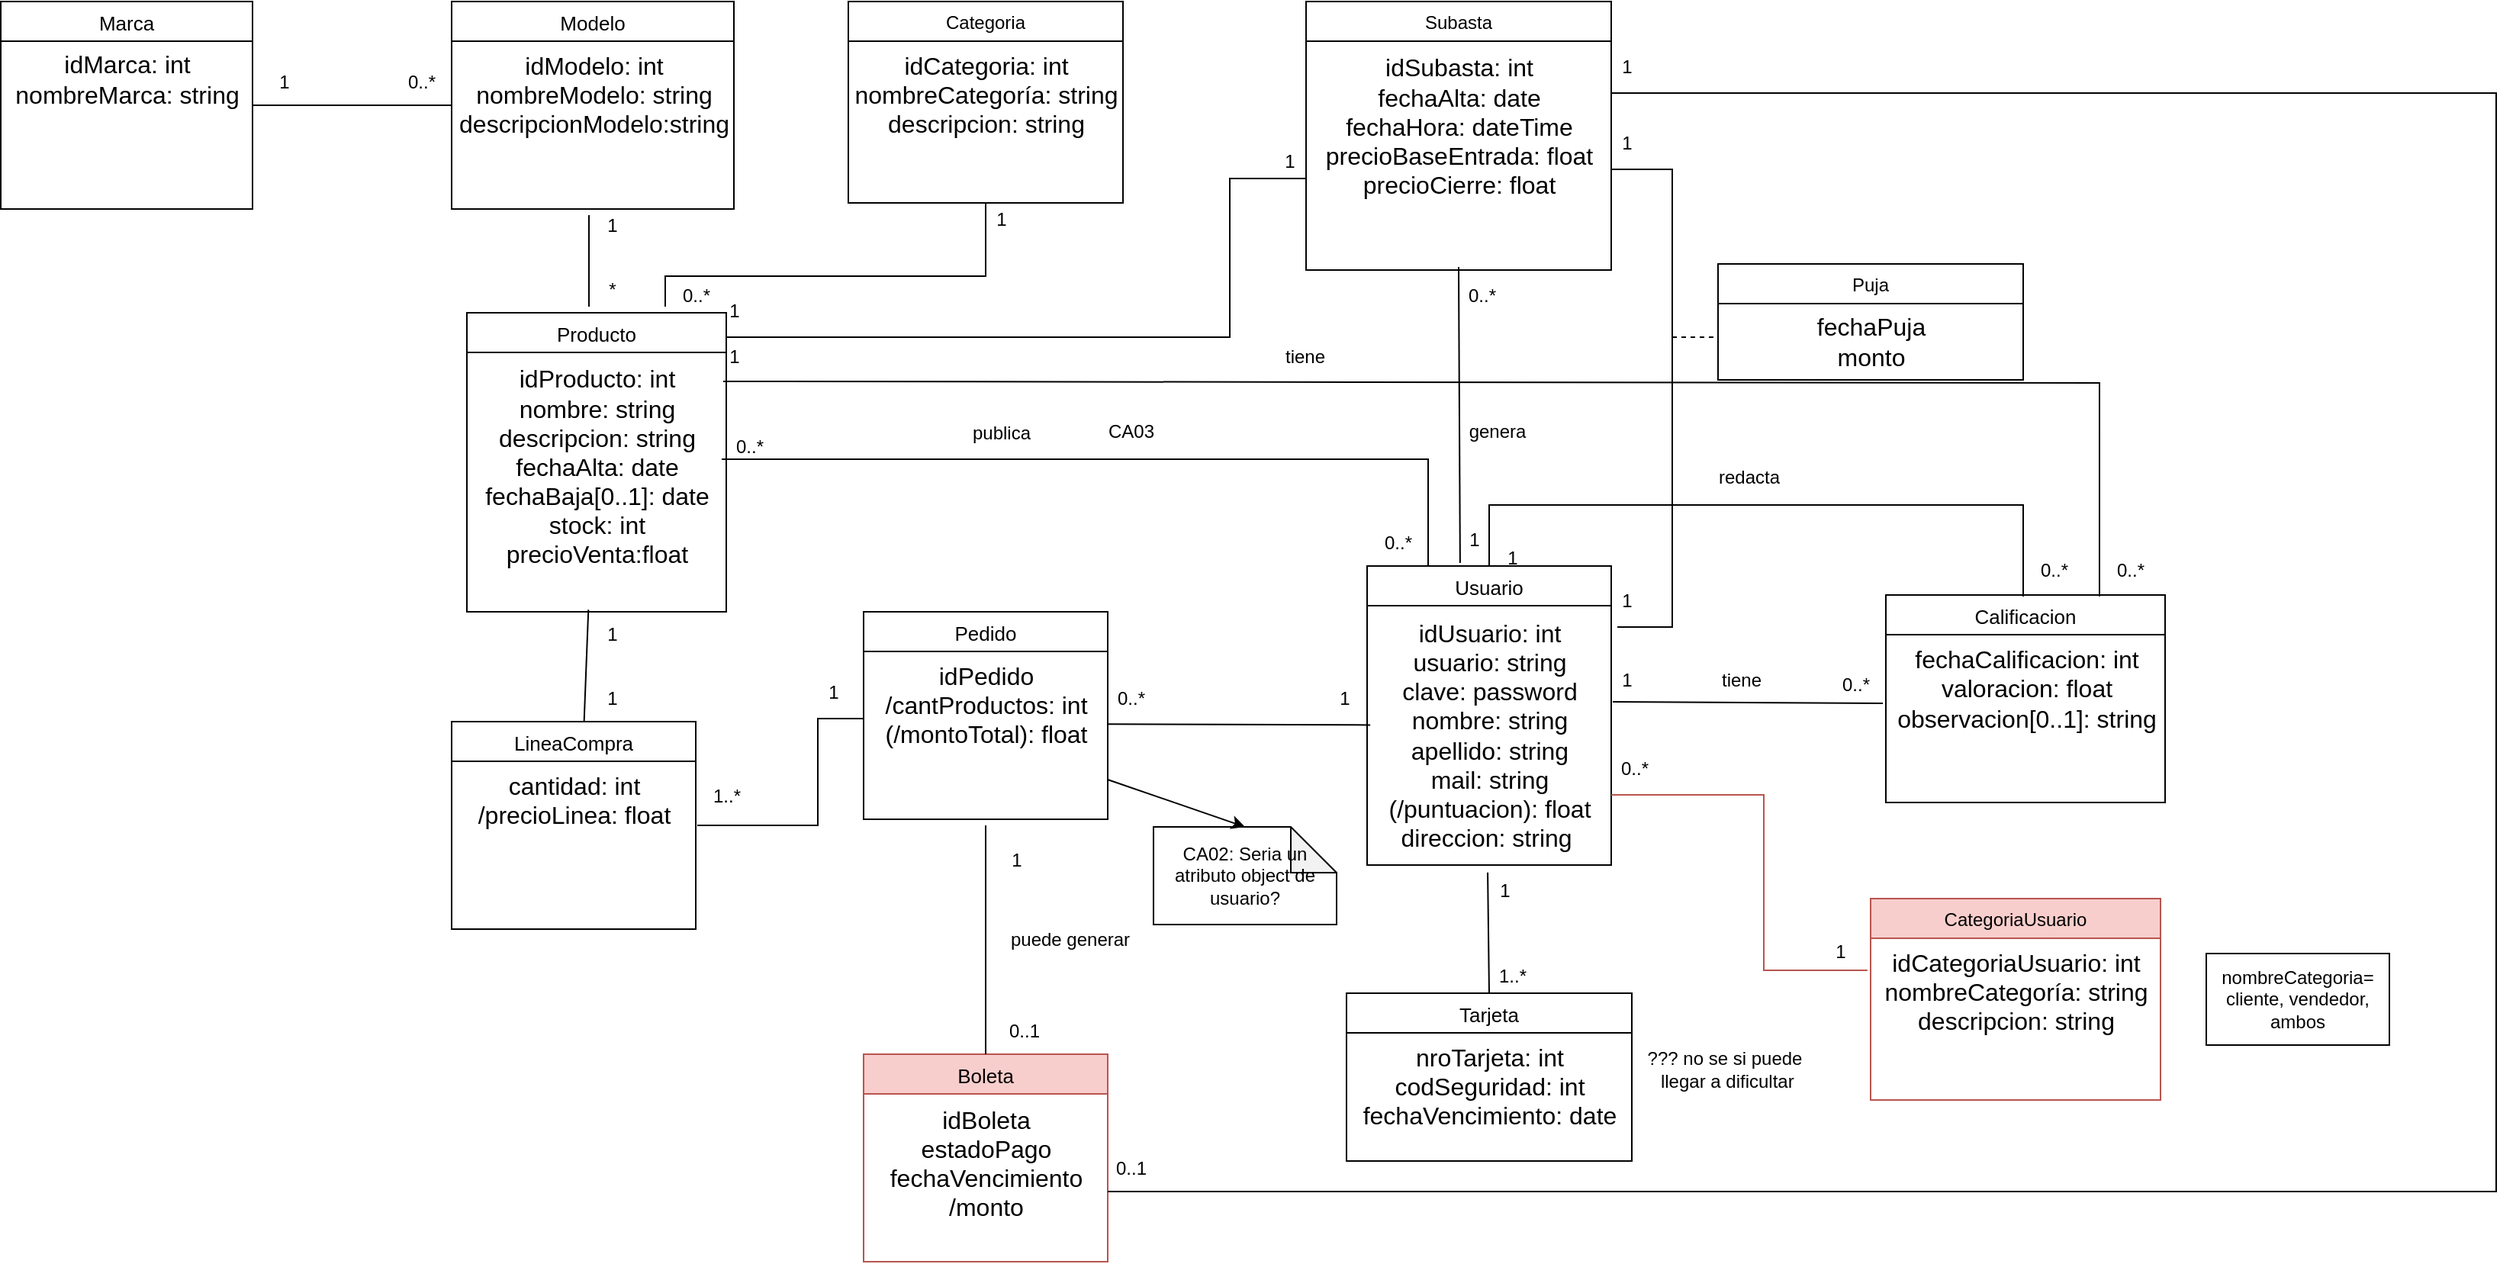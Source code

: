 <mxfile version="24.6.4" type="github">
  <diagram name="diagramaClasesSvS" id="uobrlc5QwxZ93EzpMw6y">
    <mxGraphModel dx="2138" dy="698" grid="1" gridSize="10" guides="1" tooltips="1" connect="1" arrows="1" fold="1" page="1" pageScale="1" pageWidth="827" pageHeight="1169" math="0" shadow="0">
      <root>
        <mxCell id="AqabxxaaFR3CiJ1AvPnt-0" />
        <mxCell id="AqabxxaaFR3CiJ1AvPnt-1" parent="AqabxxaaFR3CiJ1AvPnt-0" />
        <mxCell id="AqabxxaaFR3CiJ1AvPnt-2" value="Usuario" style="swimlane;fontStyle=0;align=center;verticalAlign=top;childLayout=stackLayout;horizontal=1;startSize=26;horizontalStack=0;resizeParent=1;resizeLast=0;collapsible=1;marginBottom=0;rounded=0;shadow=0;strokeWidth=1;fontSize=13;" parent="AqabxxaaFR3CiJ1AvPnt-1" vertex="1">
          <mxGeometry x="480" y="430" width="160" height="196" as="geometry">
            <mxRectangle x="340" y="380" width="170" height="26" as="alternateBounds" />
          </mxGeometry>
        </mxCell>
        <mxCell id="AqabxxaaFR3CiJ1AvPnt-3" value="&lt;div&gt;idUsuario: int&lt;/div&gt;usuario: string&lt;div&gt;clave: password&lt;/div&gt;&lt;div&gt;nombre: string&lt;/div&gt;&lt;div&gt;apellido: string&lt;/div&gt;&lt;div&gt;mail: string&lt;/div&gt;&lt;div&gt;(/puntuacion): float&lt;/div&gt;&lt;div&gt;direccion: string&amp;nbsp;&lt;/div&gt;" style="text;html=1;align=center;verticalAlign=middle;resizable=0;points=[];autosize=1;strokeColor=none;fillColor=none;fontSize=16;" parent="AqabxxaaFR3CiJ1AvPnt-2" vertex="1">
          <mxGeometry y="26" width="160" height="170" as="geometry" />
        </mxCell>
        <mxCell id="AqabxxaaFR3CiJ1AvPnt-4" value="Categoria" style="swimlane;fontStyle=0;align=center;verticalAlign=top;childLayout=stackLayout;horizontal=1;startSize=26;horizontalStack=0;resizeParent=1;resizeLast=0;collapsible=1;marginBottom=0;rounded=0;shadow=0;strokeWidth=1;" parent="AqabxxaaFR3CiJ1AvPnt-1" vertex="1">
          <mxGeometry x="140" y="60" width="180" height="132" as="geometry">
            <mxRectangle x="550" y="140" width="160" height="26" as="alternateBounds" />
          </mxGeometry>
        </mxCell>
        <mxCell id="AqabxxaaFR3CiJ1AvPnt-5" value="&lt;div&gt;idCategoria: int&lt;/div&gt;nombreCategoría: string&lt;div&gt;descripcion: string&lt;/div&gt;" style="text;html=1;align=center;verticalAlign=middle;resizable=0;points=[];autosize=1;strokeColor=none;fillColor=none;fontSize=16;" parent="AqabxxaaFR3CiJ1AvPnt-4" vertex="1">
          <mxGeometry y="26" width="180" height="70" as="geometry" />
        </mxCell>
        <mxCell id="AqabxxaaFR3CiJ1AvPnt-6" value="Producto" style="swimlane;fontStyle=0;align=center;verticalAlign=top;childLayout=stackLayout;horizontal=1;startSize=26;horizontalStack=0;resizeParent=1;resizeLast=0;collapsible=1;marginBottom=0;rounded=0;shadow=0;strokeWidth=1;fontSize=13;" parent="AqabxxaaFR3CiJ1AvPnt-1" vertex="1">
          <mxGeometry x="-110" y="264" width="170" height="196" as="geometry">
            <mxRectangle x="340" y="380" width="170" height="26" as="alternateBounds" />
          </mxGeometry>
        </mxCell>
        <mxCell id="AqabxxaaFR3CiJ1AvPnt-7" value="&lt;div&gt;idProducto: int&lt;/div&gt;nombre: string&lt;div&gt;descripcion: string&lt;/div&gt;&lt;div&gt;fechaAlta: date&lt;/div&gt;&lt;div&gt;fechaBaja[0..1]: date&lt;/div&gt;&lt;div&gt;stock: int&lt;/div&gt;&lt;div&gt;precioVenta:float&lt;/div&gt;" style="text;html=1;align=center;verticalAlign=middle;resizable=0;points=[];autosize=1;strokeColor=none;fillColor=none;fontSize=16;" parent="AqabxxaaFR3CiJ1AvPnt-6" vertex="1">
          <mxGeometry y="26" width="170" height="150" as="geometry" />
        </mxCell>
        <mxCell id="AqabxxaaFR3CiJ1AvPnt-18" value="Modelo" style="swimlane;fontStyle=0;align=center;verticalAlign=top;childLayout=stackLayout;horizontal=1;startSize=26;horizontalStack=0;resizeParent=1;resizeLast=0;collapsible=1;marginBottom=0;rounded=0;shadow=0;strokeWidth=1;fontSize=13;" parent="AqabxxaaFR3CiJ1AvPnt-1" vertex="1">
          <mxGeometry x="-120" y="60" width="185" height="136" as="geometry">
            <mxRectangle x="340" y="380" width="170" height="26" as="alternateBounds" />
          </mxGeometry>
        </mxCell>
        <mxCell id="AqabxxaaFR3CiJ1AvPnt-19" value="&lt;div&gt;idModelo: int&lt;/div&gt;nombreModelo: string&lt;div&gt;descripcionModelo:string&lt;/div&gt;" style="text;html=1;align=center;verticalAlign=middle;resizable=0;points=[];autosize=1;strokeColor=none;fillColor=none;fontSize=16;" parent="AqabxxaaFR3CiJ1AvPnt-18" vertex="1">
          <mxGeometry y="26" width="185" height="70" as="geometry" />
        </mxCell>
        <mxCell id="AqabxxaaFR3CiJ1AvPnt-21" style="edgeStyle=none;curved=1;rounded=0;orthogonalLoop=1;jettySize=auto;html=1;entryX=0;entryY=0.5;entryDx=0;entryDy=0;fontSize=12;startSize=8;endSize=8;endArrow=none;endFill=0;" parent="AqabxxaaFR3CiJ1AvPnt-1" source="AqabxxaaFR3CiJ1AvPnt-22" target="AqabxxaaFR3CiJ1AvPnt-18" edge="1">
          <mxGeometry relative="1" as="geometry" />
        </mxCell>
        <mxCell id="AqabxxaaFR3CiJ1AvPnt-22" value="Marca" style="swimlane;fontStyle=0;align=center;verticalAlign=top;childLayout=stackLayout;horizontal=1;startSize=26;horizontalStack=0;resizeParent=1;resizeLast=0;collapsible=1;marginBottom=0;rounded=0;shadow=0;strokeWidth=1;fontSize=13;" parent="AqabxxaaFR3CiJ1AvPnt-1" vertex="1">
          <mxGeometry x="-415.5" y="60" width="165" height="136" as="geometry">
            <mxRectangle x="340" y="380" width="170" height="26" as="alternateBounds" />
          </mxGeometry>
        </mxCell>
        <mxCell id="AqabxxaaFR3CiJ1AvPnt-23" value="&lt;div&gt;idMarca: int&lt;/div&gt;nombreMarca: string" style="text;html=1;align=center;verticalAlign=middle;resizable=0;points=[];autosize=1;strokeColor=none;fillColor=none;fontSize=16;" parent="AqabxxaaFR3CiJ1AvPnt-22" vertex="1">
          <mxGeometry y="26" width="165" height="50" as="geometry" />
        </mxCell>
        <mxCell id="AqabxxaaFR3CiJ1AvPnt-24" value="Calificacion" style="swimlane;fontStyle=0;align=center;verticalAlign=top;childLayout=stackLayout;horizontal=1;startSize=26;horizontalStack=0;resizeParent=1;resizeLast=0;collapsible=1;marginBottom=0;rounded=0;shadow=0;strokeWidth=1;fontSize=13;" parent="AqabxxaaFR3CiJ1AvPnt-1" vertex="1">
          <mxGeometry x="820" y="449" width="183" height="136" as="geometry">
            <mxRectangle x="340" y="380" width="170" height="26" as="alternateBounds" />
          </mxGeometry>
        </mxCell>
        <mxCell id="AqabxxaaFR3CiJ1AvPnt-25" value="&lt;div&gt;fechaCalificacion: int&lt;/div&gt;valoracion: float&lt;div&gt;observacion[0..1]: string&lt;br&gt;&lt;div&gt;&lt;br&gt;&lt;/div&gt;&lt;/div&gt;" style="text;html=1;align=center;verticalAlign=middle;resizable=0;points=[];autosize=1;strokeColor=none;fillColor=none;fontSize=16;" parent="AqabxxaaFR3CiJ1AvPnt-24" vertex="1">
          <mxGeometry y="26" width="183" height="90" as="geometry" />
        </mxCell>
        <mxCell id="Qm0mAu9XDyj_B8wbn4-K-0" value="" style="endArrow=none;html=1;rounded=0;exitX=0.2;exitY=0.967;exitDx=0;exitDy=0;exitPerimeter=0;entryX=0.95;entryY=0.9;entryDx=0;entryDy=0;entryPerimeter=0;" parent="AqabxxaaFR3CiJ1AvPnt-1" source="Qm0mAu9XDyj_B8wbn4-K-1" target="Qm0mAu9XDyj_B8wbn4-K-2" edge="1">
          <mxGeometry width="50" height="50" relative="1" as="geometry">
            <mxPoint x="770" y="560" as="sourcePoint" />
            <mxPoint x="820" y="510" as="targetPoint" />
          </mxGeometry>
        </mxCell>
        <mxCell id="Qm0mAu9XDyj_B8wbn4-K-1" value="1" style="text;html=1;align=center;verticalAlign=middle;resizable=0;points=[];autosize=1;strokeColor=none;fillColor=none;" parent="AqabxxaaFR3CiJ1AvPnt-1" vertex="1">
          <mxGeometry x="635" y="490" width="30" height="30" as="geometry" />
        </mxCell>
        <mxCell id="Qm0mAu9XDyj_B8wbn4-K-2" value="0..*" style="text;html=1;align=center;verticalAlign=middle;resizable=0;points=[];autosize=1;strokeColor=none;fillColor=none;" parent="AqabxxaaFR3CiJ1AvPnt-1" vertex="1">
          <mxGeometry x="780" y="493" width="40" height="30" as="geometry" />
        </mxCell>
        <mxCell id="Qm0mAu9XDyj_B8wbn4-K-4" value="" style="endArrow=none;html=1;rounded=0;entryX=0.5;entryY=0;entryDx=0;entryDy=0;" parent="AqabxxaaFR3CiJ1AvPnt-1" target="AqabxxaaFR3CiJ1AvPnt-2" edge="1">
          <mxGeometry width="50" height="50" relative="1" as="geometry">
            <mxPoint x="910" y="450" as="sourcePoint" />
            <mxPoint x="960" y="400" as="targetPoint" />
            <Array as="points">
              <mxPoint x="910" y="390" />
              <mxPoint x="740" y="390" />
              <mxPoint x="560" y="390" />
            </Array>
          </mxGeometry>
        </mxCell>
        <mxCell id="Qm0mAu9XDyj_B8wbn4-K-5" value="tiene" style="text;html=1;align=center;verticalAlign=middle;resizable=0;points=[];autosize=1;strokeColor=none;fillColor=none;" parent="AqabxxaaFR3CiJ1AvPnt-1" vertex="1">
          <mxGeometry x="700" y="490" width="50" height="30" as="geometry" />
        </mxCell>
        <mxCell id="Qm0mAu9XDyj_B8wbn4-K-6" value="1" style="text;html=1;align=center;verticalAlign=middle;resizable=0;points=[];autosize=1;strokeColor=none;fillColor=none;" parent="AqabxxaaFR3CiJ1AvPnt-1" vertex="1">
          <mxGeometry x="560" y="410" width="30" height="30" as="geometry" />
        </mxCell>
        <mxCell id="Qm0mAu9XDyj_B8wbn4-K-7" value="redacta" style="text;html=1;align=center;verticalAlign=middle;resizable=0;points=[];autosize=1;strokeColor=none;fillColor=none;" parent="AqabxxaaFR3CiJ1AvPnt-1" vertex="1">
          <mxGeometry x="700" y="357" width="60" height="30" as="geometry" />
        </mxCell>
        <mxCell id="Qm0mAu9XDyj_B8wbn4-K-8" value="0..*" style="text;html=1;align=center;verticalAlign=middle;resizable=0;points=[];autosize=1;strokeColor=none;fillColor=none;" parent="AqabxxaaFR3CiJ1AvPnt-1" vertex="1">
          <mxGeometry x="910" y="418" width="40" height="30" as="geometry" />
        </mxCell>
        <mxCell id="Qm0mAu9XDyj_B8wbn4-K-11" value="Pedido" style="swimlane;fontStyle=0;align=center;verticalAlign=top;childLayout=stackLayout;horizontal=1;startSize=26;horizontalStack=0;resizeParent=1;resizeLast=0;collapsible=1;marginBottom=0;rounded=0;shadow=0;strokeWidth=1;fontSize=13;" parent="AqabxxaaFR3CiJ1AvPnt-1" vertex="1">
          <mxGeometry x="150" y="460" width="160" height="136" as="geometry">
            <mxRectangle x="340" y="380" width="170" height="26" as="alternateBounds" />
          </mxGeometry>
        </mxCell>
        <mxCell id="Qm0mAu9XDyj_B8wbn4-K-12" value="&lt;div&gt;idPedido&lt;/div&gt;&lt;div&gt;/cantProductos: int&lt;/div&gt;&lt;div&gt;(/montoTotal): float&lt;/div&gt;" style="text;html=1;align=center;verticalAlign=middle;resizable=0;points=[];autosize=1;strokeColor=none;fillColor=none;fontSize=16;" parent="Qm0mAu9XDyj_B8wbn4-K-11" vertex="1">
          <mxGeometry y="26" width="160" height="70" as="geometry" />
        </mxCell>
        <mxCell id="Qm0mAu9XDyj_B8wbn4-K-13" value="" style="endArrow=none;html=1;rounded=0;exitX=1;exitY=0.68;exitDx=0;exitDy=0;exitPerimeter=0;entryX=0.013;entryY=0.46;entryDx=0;entryDy=0;entryPerimeter=0;" parent="AqabxxaaFR3CiJ1AvPnt-1" source="Qm0mAu9XDyj_B8wbn4-K-12" target="AqabxxaaFR3CiJ1AvPnt-3" edge="1">
          <mxGeometry width="50" height="50" relative="1" as="geometry">
            <mxPoint x="430" y="570" as="sourcePoint" />
            <mxPoint x="480" y="520" as="targetPoint" />
          </mxGeometry>
        </mxCell>
        <mxCell id="Qm0mAu9XDyj_B8wbn4-K-14" value="1" style="text;html=1;align=center;verticalAlign=middle;resizable=0;points=[];autosize=1;strokeColor=none;fillColor=none;" parent="AqabxxaaFR3CiJ1AvPnt-1" vertex="1">
          <mxGeometry x="450" y="502" width="30" height="30" as="geometry" />
        </mxCell>
        <mxCell id="Qm0mAu9XDyj_B8wbn4-K-15" value="0..*" style="text;html=1;align=center;verticalAlign=middle;resizable=0;points=[];autosize=1;strokeColor=none;fillColor=none;rotation=0;" parent="AqabxxaaFR3CiJ1AvPnt-1" vertex="1">
          <mxGeometry x="305" y="502" width="40" height="30" as="geometry" />
        </mxCell>
        <mxCell id="Qm0mAu9XDyj_B8wbn4-K-16" value="CA02: Seria un atributo object de usuario?" style="shape=note;whiteSpace=wrap;html=1;backgroundOutline=1;darkOpacity=0.05;" parent="AqabxxaaFR3CiJ1AvPnt-1" vertex="1">
          <mxGeometry x="340" y="601" width="120" height="64" as="geometry" />
        </mxCell>
        <mxCell id="Qm0mAu9XDyj_B8wbn4-K-17" value="" style="endArrow=classic;html=1;rounded=0;entryX=0.5;entryY=0;entryDx=0;entryDy=0;entryPerimeter=0;" parent="AqabxxaaFR3CiJ1AvPnt-1" target="Qm0mAu9XDyj_B8wbn4-K-16" edge="1">
          <mxGeometry width="50" height="50" relative="1" as="geometry">
            <mxPoint x="310" y="570" as="sourcePoint" />
            <mxPoint x="450" y="540" as="targetPoint" />
          </mxGeometry>
        </mxCell>
        <mxCell id="Qm0mAu9XDyj_B8wbn4-K-18" value="LineaCompra" style="swimlane;fontStyle=0;align=center;verticalAlign=top;childLayout=stackLayout;horizontal=1;startSize=26;horizontalStack=0;resizeParent=1;resizeLast=0;collapsible=1;marginBottom=0;rounded=0;shadow=0;strokeWidth=1;fontSize=13;" parent="AqabxxaaFR3CiJ1AvPnt-1" vertex="1">
          <mxGeometry x="-120" y="532" width="160" height="136" as="geometry">
            <mxRectangle x="340" y="380" width="170" height="26" as="alternateBounds" />
          </mxGeometry>
        </mxCell>
        <mxCell id="Qm0mAu9XDyj_B8wbn4-K-19" value="cantidad: int&lt;div&gt;/precioLinea: float&lt;br&gt;&lt;div&gt;&lt;br&gt;&lt;/div&gt;&lt;/div&gt;" style="text;html=1;align=center;verticalAlign=middle;resizable=0;points=[];autosize=1;strokeColor=none;fillColor=none;fontSize=16;" parent="Qm0mAu9XDyj_B8wbn4-K-18" vertex="1">
          <mxGeometry y="26" width="160" height="70" as="geometry" />
        </mxCell>
        <mxCell id="Qm0mAu9XDyj_B8wbn4-K-20" value="" style="endArrow=none;html=1;rounded=0;" parent="AqabxxaaFR3CiJ1AvPnt-1" edge="1">
          <mxGeometry width="50" height="50" relative="1" as="geometry">
            <mxPoint x="41" y="600" as="sourcePoint" />
            <mxPoint x="150" y="530" as="targetPoint" />
            <Array as="points">
              <mxPoint x="120" y="600" />
              <mxPoint x="120" y="530" />
            </Array>
          </mxGeometry>
        </mxCell>
        <mxCell id="Qm0mAu9XDyj_B8wbn4-K-21" value="1" style="text;html=1;align=center;verticalAlign=middle;resizable=0;points=[];autosize=1;strokeColor=none;fillColor=none;" parent="AqabxxaaFR3CiJ1AvPnt-1" vertex="1">
          <mxGeometry x="115" y="498" width="30" height="30" as="geometry" />
        </mxCell>
        <mxCell id="Qm0mAu9XDyj_B8wbn4-K-22" value="1..*" style="text;html=1;align=center;verticalAlign=middle;resizable=0;points=[];autosize=1;strokeColor=none;fillColor=none;" parent="AqabxxaaFR3CiJ1AvPnt-1" vertex="1">
          <mxGeometry x="40" y="566" width="40" height="30" as="geometry" />
        </mxCell>
        <mxCell id="Qm0mAu9XDyj_B8wbn4-K-24" value="" style="endArrow=none;html=1;rounded=0;entryX=-0.012;entryY=-0.047;entryDx=0;entryDy=0;entryPerimeter=0;" parent="AqabxxaaFR3CiJ1AvPnt-1" target="Qm0mAu9XDyj_B8wbn4-K-26" edge="1">
          <mxGeometry width="50" height="50" relative="1" as="geometry">
            <mxPoint x="-33.203" y="532.5" as="sourcePoint" />
            <mxPoint x="-60" y="483.5" as="targetPoint" />
          </mxGeometry>
        </mxCell>
        <mxCell id="Qm0mAu9XDyj_B8wbn4-K-25" value="1" style="text;html=1;align=center;verticalAlign=middle;resizable=0;points=[];autosize=1;strokeColor=none;fillColor=none;" parent="AqabxxaaFR3CiJ1AvPnt-1" vertex="1">
          <mxGeometry x="-30" y="502" width="30" height="30" as="geometry" />
        </mxCell>
        <mxCell id="Qm0mAu9XDyj_B8wbn4-K-28" value="" style="endArrow=none;html=1;rounded=0;" parent="AqabxxaaFR3CiJ1AvPnt-1" edge="1">
          <mxGeometry width="50" height="50" relative="1" as="geometry">
            <mxPoint x="-30" y="260" as="sourcePoint" />
            <mxPoint x="-30" y="200" as="targetPoint" />
          </mxGeometry>
        </mxCell>
        <mxCell id="Qm0mAu9XDyj_B8wbn4-K-29" value="*" style="text;html=1;align=center;verticalAlign=middle;resizable=0;points=[];autosize=1;strokeColor=none;fillColor=none;" parent="AqabxxaaFR3CiJ1AvPnt-1" vertex="1">
          <mxGeometry x="-30" y="234" width="30" height="30" as="geometry" />
        </mxCell>
        <mxCell id="Qm0mAu9XDyj_B8wbn4-K-30" value="1" style="text;html=1;align=center;verticalAlign=middle;resizable=0;points=[];autosize=1;strokeColor=none;fillColor=none;" parent="AqabxxaaFR3CiJ1AvPnt-1" vertex="1">
          <mxGeometry x="-30" y="192" width="30" height="30" as="geometry" />
        </mxCell>
        <mxCell id="Qm0mAu9XDyj_B8wbn4-K-31" value="0..*" style="text;html=1;align=center;verticalAlign=middle;resizable=0;points=[];autosize=1;strokeColor=none;fillColor=none;" parent="AqabxxaaFR3CiJ1AvPnt-1" vertex="1">
          <mxGeometry x="-160" y="98" width="40" height="30" as="geometry" />
        </mxCell>
        <mxCell id="Qm0mAu9XDyj_B8wbn4-K-32" value="1" style="text;html=1;align=center;verticalAlign=middle;resizable=0;points=[];autosize=1;strokeColor=none;fillColor=none;" parent="AqabxxaaFR3CiJ1AvPnt-1" vertex="1">
          <mxGeometry x="-245" y="98" width="30" height="30" as="geometry" />
        </mxCell>
        <mxCell id="Qm0mAu9XDyj_B8wbn4-K-33" value="" style="endArrow=none;html=1;rounded=0;entryX=0.5;entryY=1;entryDx=0;entryDy=0;" parent="AqabxxaaFR3CiJ1AvPnt-1" target="AqabxxaaFR3CiJ1AvPnt-4" edge="1">
          <mxGeometry width="50" height="50" relative="1" as="geometry">
            <mxPoint x="20" y="260" as="sourcePoint" />
            <mxPoint x="70" y="210" as="targetPoint" />
            <Array as="points">
              <mxPoint x="20" y="240" />
              <mxPoint x="230" y="240" />
            </Array>
          </mxGeometry>
        </mxCell>
        <mxCell id="Qm0mAu9XDyj_B8wbn4-K-34" value="0..*" style="text;html=1;align=center;verticalAlign=middle;resizable=0;points=[];autosize=1;strokeColor=none;fillColor=none;" parent="AqabxxaaFR3CiJ1AvPnt-1" vertex="1">
          <mxGeometry x="20" y="238" width="40" height="30" as="geometry" />
        </mxCell>
        <mxCell id="Qm0mAu9XDyj_B8wbn4-K-35" value="1" style="text;html=1;align=center;verticalAlign=middle;resizable=0;points=[];autosize=1;strokeColor=none;fillColor=none;" parent="AqabxxaaFR3CiJ1AvPnt-1" vertex="1">
          <mxGeometry x="225" y="188" width="30" height="30" as="geometry" />
        </mxCell>
        <mxCell id="Qm0mAu9XDyj_B8wbn4-K-36" value="" style="endArrow=none;html=1;rounded=0;entryX=0.765;entryY=0.007;entryDx=0;entryDy=0;exitX=0.267;exitY=1.033;exitDx=0;exitDy=0;exitPerimeter=0;entryPerimeter=0;" parent="AqabxxaaFR3CiJ1AvPnt-1" source="Qm0mAu9XDyj_B8wbn4-K-37" target="AqabxxaaFR3CiJ1AvPnt-24" edge="1">
          <mxGeometry width="50" height="50" relative="1" as="geometry">
            <mxPoint x="50" y="310" as="sourcePoint" />
            <mxPoint x="100" y="260" as="targetPoint" />
            <Array as="points">
              <mxPoint x="960" y="310" />
            </Array>
          </mxGeometry>
        </mxCell>
        <mxCell id="Qm0mAu9XDyj_B8wbn4-K-37" value="1" style="text;html=1;align=center;verticalAlign=middle;resizable=0;points=[];autosize=1;strokeColor=none;fillColor=none;" parent="AqabxxaaFR3CiJ1AvPnt-1" vertex="1">
          <mxGeometry x="50" y="278" width="30" height="30" as="geometry" />
        </mxCell>
        <mxCell id="Qm0mAu9XDyj_B8wbn4-K-40" value="0..*" style="text;html=1;align=center;verticalAlign=middle;resizable=0;points=[];autosize=1;strokeColor=none;fillColor=none;" parent="AqabxxaaFR3CiJ1AvPnt-1" vertex="1">
          <mxGeometry x="960" y="418" width="40" height="30" as="geometry" />
        </mxCell>
        <mxCell id="Qm0mAu9XDyj_B8wbn4-K-41" value="tiene" style="text;html=1;align=center;verticalAlign=middle;resizable=0;points=[];autosize=1;strokeColor=none;fillColor=none;" parent="AqabxxaaFR3CiJ1AvPnt-1" vertex="1">
          <mxGeometry x="414" y="278" width="50" height="30" as="geometry" />
        </mxCell>
        <mxCell id="Qm0mAu9XDyj_B8wbn4-K-42" value="Boleta" style="swimlane;fontStyle=0;align=center;verticalAlign=top;childLayout=stackLayout;horizontal=1;startSize=26;horizontalStack=0;resizeParent=1;resizeLast=0;collapsible=1;marginBottom=0;rounded=0;shadow=0;strokeWidth=1;fontSize=13;fillColor=#f8cecc;strokeColor=#b85450;" parent="AqabxxaaFR3CiJ1AvPnt-1" vertex="1">
          <mxGeometry x="150" y="750" width="160" height="136" as="geometry">
            <mxRectangle x="340" y="380" width="170" height="26" as="alternateBounds" />
          </mxGeometry>
        </mxCell>
        <mxCell id="Qm0mAu9XDyj_B8wbn4-K-43" value="&lt;div&gt;idBoleta&lt;/div&gt;estadoPago&lt;div&gt;fechaVencimiento&lt;br&gt;&lt;div&gt;/monto&lt;/div&gt;&lt;/div&gt;&lt;div&gt;&lt;br&gt;&lt;/div&gt;" style="text;html=1;align=center;verticalAlign=middle;resizable=0;points=[];autosize=1;strokeColor=none;fillColor=none;fontSize=16;" parent="Qm0mAu9XDyj_B8wbn4-K-42" vertex="1">
          <mxGeometry y="26" width="160" height="110" as="geometry" />
        </mxCell>
        <mxCell id="Qm0mAu9XDyj_B8wbn4-K-51" value="0..1" style="text;html=1;align=center;verticalAlign=middle;resizable=0;points=[];autosize=1;strokeColor=none;fillColor=none;" parent="AqabxxaaFR3CiJ1AvPnt-1" vertex="1">
          <mxGeometry x="235" y="720" width="40" height="30" as="geometry" />
        </mxCell>
        <mxCell id="Qm0mAu9XDyj_B8wbn4-K-52" value="1" style="text;html=1;align=center;verticalAlign=middle;resizable=0;points=[];autosize=1;strokeColor=none;fillColor=none;" parent="AqabxxaaFR3CiJ1AvPnt-1" vertex="1">
          <mxGeometry x="235" y="608" width="30" height="30" as="geometry" />
        </mxCell>
        <mxCell id="Qm0mAu9XDyj_B8wbn4-K-53" value="puede generar" style="text;html=1;align=center;verticalAlign=middle;resizable=0;points=[];autosize=1;strokeColor=none;fillColor=none;" parent="AqabxxaaFR3CiJ1AvPnt-1" vertex="1">
          <mxGeometry x="235" y="660" width="100" height="30" as="geometry" />
        </mxCell>
        <mxCell id="Qm0mAu9XDyj_B8wbn4-K-55" value="CategoriaUsuario" style="swimlane;fontStyle=0;align=center;verticalAlign=top;childLayout=stackLayout;horizontal=1;startSize=26;horizontalStack=0;resizeParent=1;resizeLast=0;collapsible=1;marginBottom=0;rounded=0;shadow=0;strokeWidth=1;fillColor=#f8cecc;strokeColor=#b85450;" parent="AqabxxaaFR3CiJ1AvPnt-1" vertex="1">
          <mxGeometry x="810" y="648" width="190" height="132" as="geometry">
            <mxRectangle x="550" y="140" width="160" height="26" as="alternateBounds" />
          </mxGeometry>
        </mxCell>
        <mxCell id="Qm0mAu9XDyj_B8wbn4-K-56" value="&lt;div&gt;idCategoriaUsuario: int&lt;/div&gt;nombreCategoría: string&lt;div&gt;descripcion: string&lt;/div&gt;" style="text;html=1;align=center;verticalAlign=middle;resizable=0;points=[];autosize=1;strokeColor=none;fillColor=none;fontSize=16;" parent="Qm0mAu9XDyj_B8wbn4-K-55" vertex="1">
          <mxGeometry y="26" width="190" height="70" as="geometry" />
        </mxCell>
        <mxCell id="Qm0mAu9XDyj_B8wbn4-K-57" value="" style="endArrow=none;html=1;rounded=0;entryX=-0.011;entryY=0.3;entryDx=0;entryDy=0;entryPerimeter=0;fillColor=#f8cecc;strokeColor=#b85450;" parent="AqabxxaaFR3CiJ1AvPnt-1" target="Qm0mAu9XDyj_B8wbn4-K-56" edge="1">
          <mxGeometry width="50" height="50" relative="1" as="geometry">
            <mxPoint x="640" y="580" as="sourcePoint" />
            <mxPoint x="690" y="530" as="targetPoint" />
            <Array as="points">
              <mxPoint x="740" y="580" />
              <mxPoint x="740" y="695" />
            </Array>
          </mxGeometry>
        </mxCell>
        <mxCell id="Qm0mAu9XDyj_B8wbn4-K-58" value="0..*" style="text;html=1;align=center;verticalAlign=middle;resizable=0;points=[];autosize=1;strokeColor=none;fillColor=none;" parent="AqabxxaaFR3CiJ1AvPnt-1" vertex="1">
          <mxGeometry x="635" y="548" width="40" height="30" as="geometry" />
        </mxCell>
        <mxCell id="Qm0mAu9XDyj_B8wbn4-K-59" value="1" style="text;html=1;align=center;verticalAlign=middle;resizable=0;points=[];autosize=1;strokeColor=none;fillColor=none;" parent="AqabxxaaFR3CiJ1AvPnt-1" vertex="1">
          <mxGeometry x="775" y="668" width="30" height="30" as="geometry" />
        </mxCell>
        <mxCell id="Qm0mAu9XDyj_B8wbn4-K-60" value="nombreCategoria= cliente, vendedor, ambos" style="rounded=0;whiteSpace=wrap;html=1;" parent="AqabxxaaFR3CiJ1AvPnt-1" vertex="1">
          <mxGeometry x="1030" y="684" width="120" height="60" as="geometry" />
        </mxCell>
        <mxCell id="Qm0mAu9XDyj_B8wbn4-K-62" value="" style="endArrow=none;html=1;rounded=0;entryX=0.25;entryY=0;entryDx=0;entryDy=0;exitX=0.05;exitY=0.767;exitDx=0;exitDy=0;exitPerimeter=0;" parent="AqabxxaaFR3CiJ1AvPnt-1" source="Qm0mAu9XDyj_B8wbn4-K-65" target="AqabxxaaFR3CiJ1AvPnt-2" edge="1">
          <mxGeometry width="50" height="50" relative="1" as="geometry">
            <mxPoint x="50" y="360" as="sourcePoint" />
            <mxPoint x="100" y="340" as="targetPoint" />
            <Array as="points">
              <mxPoint x="520" y="360" />
            </Array>
          </mxGeometry>
        </mxCell>
        <mxCell id="Qm0mAu9XDyj_B8wbn4-K-64" value="0..*" style="text;html=1;align=center;verticalAlign=middle;resizable=0;points=[];autosize=1;strokeColor=none;fillColor=none;" parent="AqabxxaaFR3CiJ1AvPnt-1" vertex="1">
          <mxGeometry x="480" y="400" width="40" height="30" as="geometry" />
        </mxCell>
        <mxCell id="Qm0mAu9XDyj_B8wbn4-K-65" value="0..*" style="text;html=1;align=center;verticalAlign=middle;resizable=0;points=[];autosize=1;strokeColor=none;fillColor=none;" parent="AqabxxaaFR3CiJ1AvPnt-1" vertex="1">
          <mxGeometry x="55" y="337" width="40" height="30" as="geometry" />
        </mxCell>
        <mxCell id="Qm0mAu9XDyj_B8wbn4-K-66" value="publica" style="text;html=1;align=center;verticalAlign=middle;resizable=0;points=[];autosize=1;strokeColor=none;fillColor=none;" parent="AqabxxaaFR3CiJ1AvPnt-1" vertex="1">
          <mxGeometry x="210" y="328" width="60" height="30" as="geometry" />
        </mxCell>
        <mxCell id="Qm0mAu9XDyj_B8wbn4-K-67" value="CA03" style="text;html=1;align=center;verticalAlign=middle;resizable=0;points=[];autosize=1;strokeColor=none;fillColor=none;" parent="AqabxxaaFR3CiJ1AvPnt-1" vertex="1">
          <mxGeometry x="300" y="327" width="50" height="30" as="geometry" />
        </mxCell>
        <mxCell id="Qm0mAu9XDyj_B8wbn4-K-74" value="Subasta" style="swimlane;fontStyle=0;align=center;verticalAlign=top;childLayout=stackLayout;horizontal=1;startSize=26;horizontalStack=0;resizeParent=1;resizeLast=0;collapsible=1;marginBottom=0;rounded=0;shadow=0;strokeWidth=1;" parent="AqabxxaaFR3CiJ1AvPnt-1" vertex="1">
          <mxGeometry x="440" y="60" width="200" height="176" as="geometry">
            <mxRectangle x="550" y="140" width="160" height="26" as="alternateBounds" />
          </mxGeometry>
        </mxCell>
        <mxCell id="Qm0mAu9XDyj_B8wbn4-K-75" value="&lt;div&gt;idSubasta: int&lt;/div&gt;&lt;div&gt;fechaAlta: date&lt;/div&gt;&lt;div&gt;fechaHora: dateTime&lt;/div&gt;&lt;div&gt;precioBaseEntrada: float&lt;/div&gt;&lt;div&gt;precioCierre: float&lt;/div&gt;&lt;div&gt;&lt;br&gt;&lt;/div&gt;&lt;div&gt;&lt;br&gt;&lt;/div&gt;" style="text;html=1;align=center;verticalAlign=middle;resizable=0;points=[];autosize=1;strokeColor=none;fillColor=none;fontSize=16;" parent="Qm0mAu9XDyj_B8wbn4-K-74" vertex="1">
          <mxGeometry y="26" width="200" height="150" as="geometry" />
        </mxCell>
        <mxCell id="Qm0mAu9XDyj_B8wbn4-K-76" value="" style="endArrow=none;html=1;rounded=0;exitX=0.381;exitY=-0.01;exitDx=0;exitDy=0;exitPerimeter=0;" parent="AqabxxaaFR3CiJ1AvPnt-1" source="AqabxxaaFR3CiJ1AvPnt-2" edge="1">
          <mxGeometry width="50" height="50" relative="1" as="geometry">
            <mxPoint x="490" y="284" as="sourcePoint" />
            <mxPoint x="540" y="234" as="targetPoint" />
          </mxGeometry>
        </mxCell>
        <mxCell id="Qm0mAu9XDyj_B8wbn4-K-77" value="1" style="text;html=1;align=center;verticalAlign=middle;resizable=0;points=[];autosize=1;strokeColor=none;fillColor=none;" parent="AqabxxaaFR3CiJ1AvPnt-1" vertex="1">
          <mxGeometry x="535" y="398" width="30" height="30" as="geometry" />
        </mxCell>
        <mxCell id="Qm0mAu9XDyj_B8wbn4-K-78" value="0..*" style="text;html=1;align=center;verticalAlign=middle;resizable=0;points=[];autosize=1;strokeColor=none;fillColor=none;" parent="AqabxxaaFR3CiJ1AvPnt-1" vertex="1">
          <mxGeometry x="535" y="238" width="40" height="30" as="geometry" />
        </mxCell>
        <mxCell id="Qm0mAu9XDyj_B8wbn4-K-79" value="" style="endArrow=none;html=1;rounded=0;" parent="AqabxxaaFR3CiJ1AvPnt-1" edge="1">
          <mxGeometry width="50" height="50" relative="1" as="geometry">
            <mxPoint x="60" y="280" as="sourcePoint" />
            <mxPoint x="440" y="176" as="targetPoint" />
            <Array as="points">
              <mxPoint x="390" y="280" />
              <mxPoint x="390" y="176" />
            </Array>
          </mxGeometry>
        </mxCell>
        <mxCell id="Qm0mAu9XDyj_B8wbn4-K-80" value="1" style="text;html=1;align=center;verticalAlign=middle;resizable=0;points=[];autosize=1;strokeColor=none;fillColor=none;" parent="AqabxxaaFR3CiJ1AvPnt-1" vertex="1">
          <mxGeometry x="414" y="150" width="30" height="30" as="geometry" />
        </mxCell>
        <mxCell id="Qm0mAu9XDyj_B8wbn4-K-81" value="1" style="text;html=1;align=center;verticalAlign=middle;resizable=0;points=[];autosize=1;strokeColor=none;fillColor=none;" parent="AqabxxaaFR3CiJ1AvPnt-1" vertex="1">
          <mxGeometry x="50" y="248" width="30" height="30" as="geometry" />
        </mxCell>
        <mxCell id="Qm0mAu9XDyj_B8wbn4-K-83" value="genera" style="text;html=1;align=center;verticalAlign=middle;resizable=0;points=[];autosize=1;strokeColor=none;fillColor=none;" parent="AqabxxaaFR3CiJ1AvPnt-1" vertex="1">
          <mxGeometry x="535" y="327" width="60" height="30" as="geometry" />
        </mxCell>
        <mxCell id="Qm0mAu9XDyj_B8wbn4-K-84" value="" style="endArrow=none;html=1;rounded=0;entryX=1.025;entryY=0.082;entryDx=0;entryDy=0;entryPerimeter=0;" parent="AqabxxaaFR3CiJ1AvPnt-1" target="AqabxxaaFR3CiJ1AvPnt-3" edge="1">
          <mxGeometry width="50" height="50" relative="1" as="geometry">
            <mxPoint x="640" y="170" as="sourcePoint" />
            <mxPoint x="690" y="120" as="targetPoint" />
            <Array as="points">
              <mxPoint x="680" y="170" />
              <mxPoint x="680" y="470" />
            </Array>
          </mxGeometry>
        </mxCell>
        <mxCell id="Qm0mAu9XDyj_B8wbn4-K-85" value="1" style="text;html=1;align=center;verticalAlign=middle;resizable=0;points=[];autosize=1;strokeColor=none;fillColor=none;" parent="AqabxxaaFR3CiJ1AvPnt-1" vertex="1">
          <mxGeometry x="635" y="138" width="30" height="30" as="geometry" />
        </mxCell>
        <mxCell id="Qm0mAu9XDyj_B8wbn4-K-86" value="1" style="text;html=1;align=center;verticalAlign=middle;resizable=0;points=[];autosize=1;strokeColor=none;fillColor=none;" parent="AqabxxaaFR3CiJ1AvPnt-1" vertex="1">
          <mxGeometry x="635" y="438" width="30" height="30" as="geometry" />
        </mxCell>
        <mxCell id="Qm0mAu9XDyj_B8wbn4-K-88" value="" style="endArrow=none;html=1;rounded=0;" parent="AqabxxaaFR3CiJ1AvPnt-1" edge="1">
          <mxGeometry width="50" height="50" relative="1" as="geometry">
            <mxPoint x="230" y="750" as="sourcePoint" />
            <mxPoint x="230" y="600" as="targetPoint" />
          </mxGeometry>
        </mxCell>
        <mxCell id="Qm0mAu9XDyj_B8wbn4-K-90" value="" style="endArrow=none;html=1;rounded=0;" parent="AqabxxaaFR3CiJ1AvPnt-1" edge="1">
          <mxGeometry width="50" height="50" relative="1" as="geometry">
            <mxPoint x="640" y="120" as="sourcePoint" />
            <mxPoint x="310" y="840" as="targetPoint" />
            <Array as="points">
              <mxPoint x="1220" y="120" />
              <mxPoint x="1220" y="840" />
            </Array>
          </mxGeometry>
        </mxCell>
        <mxCell id="Qm0mAu9XDyj_B8wbn4-K-91" value="1" style="text;html=1;align=center;verticalAlign=middle;resizable=0;points=[];autosize=1;strokeColor=none;fillColor=none;" parent="AqabxxaaFR3CiJ1AvPnt-1" vertex="1">
          <mxGeometry x="635" y="88" width="30" height="30" as="geometry" />
        </mxCell>
        <mxCell id="Qm0mAu9XDyj_B8wbn4-K-92" value="0..1" style="text;html=1;align=center;verticalAlign=middle;resizable=0;points=[];autosize=1;strokeColor=none;fillColor=none;" parent="AqabxxaaFR3CiJ1AvPnt-1" vertex="1">
          <mxGeometry x="305" y="810" width="40" height="30" as="geometry" />
        </mxCell>
        <mxCell id="Qm0mAu9XDyj_B8wbn4-K-26" value="1" style="text;html=1;align=center;verticalAlign=middle;resizable=0;points=[];autosize=1;strokeColor=none;fillColor=none;" parent="AqabxxaaFR3CiJ1AvPnt-1" vertex="1">
          <mxGeometry x="-30" y="460" width="30" height="30" as="geometry" />
        </mxCell>
        <mxCell id="uC7N7puvD3lx8-JbYY9u-1" value="Tarjeta" style="swimlane;fontStyle=0;align=center;verticalAlign=top;childLayout=stackLayout;horizontal=1;startSize=26;horizontalStack=0;resizeParent=1;resizeLast=0;collapsible=1;marginBottom=0;rounded=0;shadow=0;strokeWidth=1;fontSize=13;" parent="AqabxxaaFR3CiJ1AvPnt-1" vertex="1">
          <mxGeometry x="466.5" y="710" width="187" height="110" as="geometry">
            <mxRectangle x="340" y="380" width="170" height="26" as="alternateBounds" />
          </mxGeometry>
        </mxCell>
        <mxCell id="uC7N7puvD3lx8-JbYY9u-2" value="&lt;div&gt;nroTarjeta: int&lt;/div&gt;&lt;div&gt;codSeguridad: int&lt;/div&gt;&lt;div&gt;fechaVencimiento: date&lt;/div&gt;" style="text;html=1;align=center;verticalAlign=middle;resizable=0;points=[];autosize=1;strokeColor=none;fillColor=none;fontSize=16;" parent="uC7N7puvD3lx8-JbYY9u-1" vertex="1">
          <mxGeometry y="26" width="187" height="70" as="geometry" />
        </mxCell>
        <mxCell id="uC7N7puvD3lx8-JbYY9u-3" value="" style="endArrow=none;html=1;rounded=0;entryX=0.494;entryY=1.029;entryDx=0;entryDy=0;entryPerimeter=0;" parent="AqabxxaaFR3CiJ1AvPnt-1" target="AqabxxaaFR3CiJ1AvPnt-3" edge="1">
          <mxGeometry width="50" height="50" relative="1" as="geometry">
            <mxPoint x="560" y="710" as="sourcePoint" />
            <mxPoint x="610" y="660" as="targetPoint" />
          </mxGeometry>
        </mxCell>
        <mxCell id="uC7N7puvD3lx8-JbYY9u-4" value="1" style="text;html=1;align=center;verticalAlign=middle;resizable=0;points=[];autosize=1;strokeColor=none;fillColor=none;" parent="AqabxxaaFR3CiJ1AvPnt-1" vertex="1">
          <mxGeometry x="555" y="628" width="30" height="30" as="geometry" />
        </mxCell>
        <mxCell id="uC7N7puvD3lx8-JbYY9u-5" value="1..*" style="text;html=1;align=center;verticalAlign=middle;resizable=0;points=[];autosize=1;strokeColor=none;fillColor=none;" parent="AqabxxaaFR3CiJ1AvPnt-1" vertex="1">
          <mxGeometry x="555" y="684" width="40" height="30" as="geometry" />
        </mxCell>
        <mxCell id="6FhlLgoNNcCuuzwu92jF-2" value="Puja" style="swimlane;fontStyle=0;align=center;verticalAlign=top;childLayout=stackLayout;horizontal=1;startSize=26;horizontalStack=0;resizeParent=1;resizeLast=0;collapsible=1;marginBottom=0;rounded=0;shadow=0;strokeWidth=1;" parent="AqabxxaaFR3CiJ1AvPnt-1" vertex="1">
          <mxGeometry x="710" y="232" width="200" height="76" as="geometry">
            <mxRectangle x="550" y="140" width="160" height="26" as="alternateBounds" />
          </mxGeometry>
        </mxCell>
        <mxCell id="6FhlLgoNNcCuuzwu92jF-3" value="fechaPuja&lt;div&gt;monto&lt;/div&gt;" style="text;html=1;align=center;verticalAlign=middle;resizable=0;points=[];autosize=1;strokeColor=none;fillColor=none;fontSize=16;" parent="6FhlLgoNNcCuuzwu92jF-2" vertex="1">
          <mxGeometry y="26" width="200" height="50" as="geometry" />
        </mxCell>
        <mxCell id="6FhlLgoNNcCuuzwu92jF-4" value="" style="endArrow=none;dashed=1;html=1;rounded=0;" parent="AqabxxaaFR3CiJ1AvPnt-1" edge="1">
          <mxGeometry width="50" height="50" relative="1" as="geometry">
            <mxPoint x="680" y="280" as="sourcePoint" />
            <mxPoint x="710" y="280" as="targetPoint" />
          </mxGeometry>
        </mxCell>
        <mxCell id="eEaZEcjXKDsbV3xqlWUg-0" value="??? no se si puede&lt;div&gt;&amp;nbsp;llegar a dificultar&lt;/div&gt;" style="text;html=1;align=center;verticalAlign=middle;resizable=0;points=[];autosize=1;strokeColor=none;fillColor=none;" parent="AqabxxaaFR3CiJ1AvPnt-1" vertex="1">
          <mxGeometry x="653.5" y="740" width="120" height="40" as="geometry" />
        </mxCell>
      </root>
    </mxGraphModel>
  </diagram>
</mxfile>
